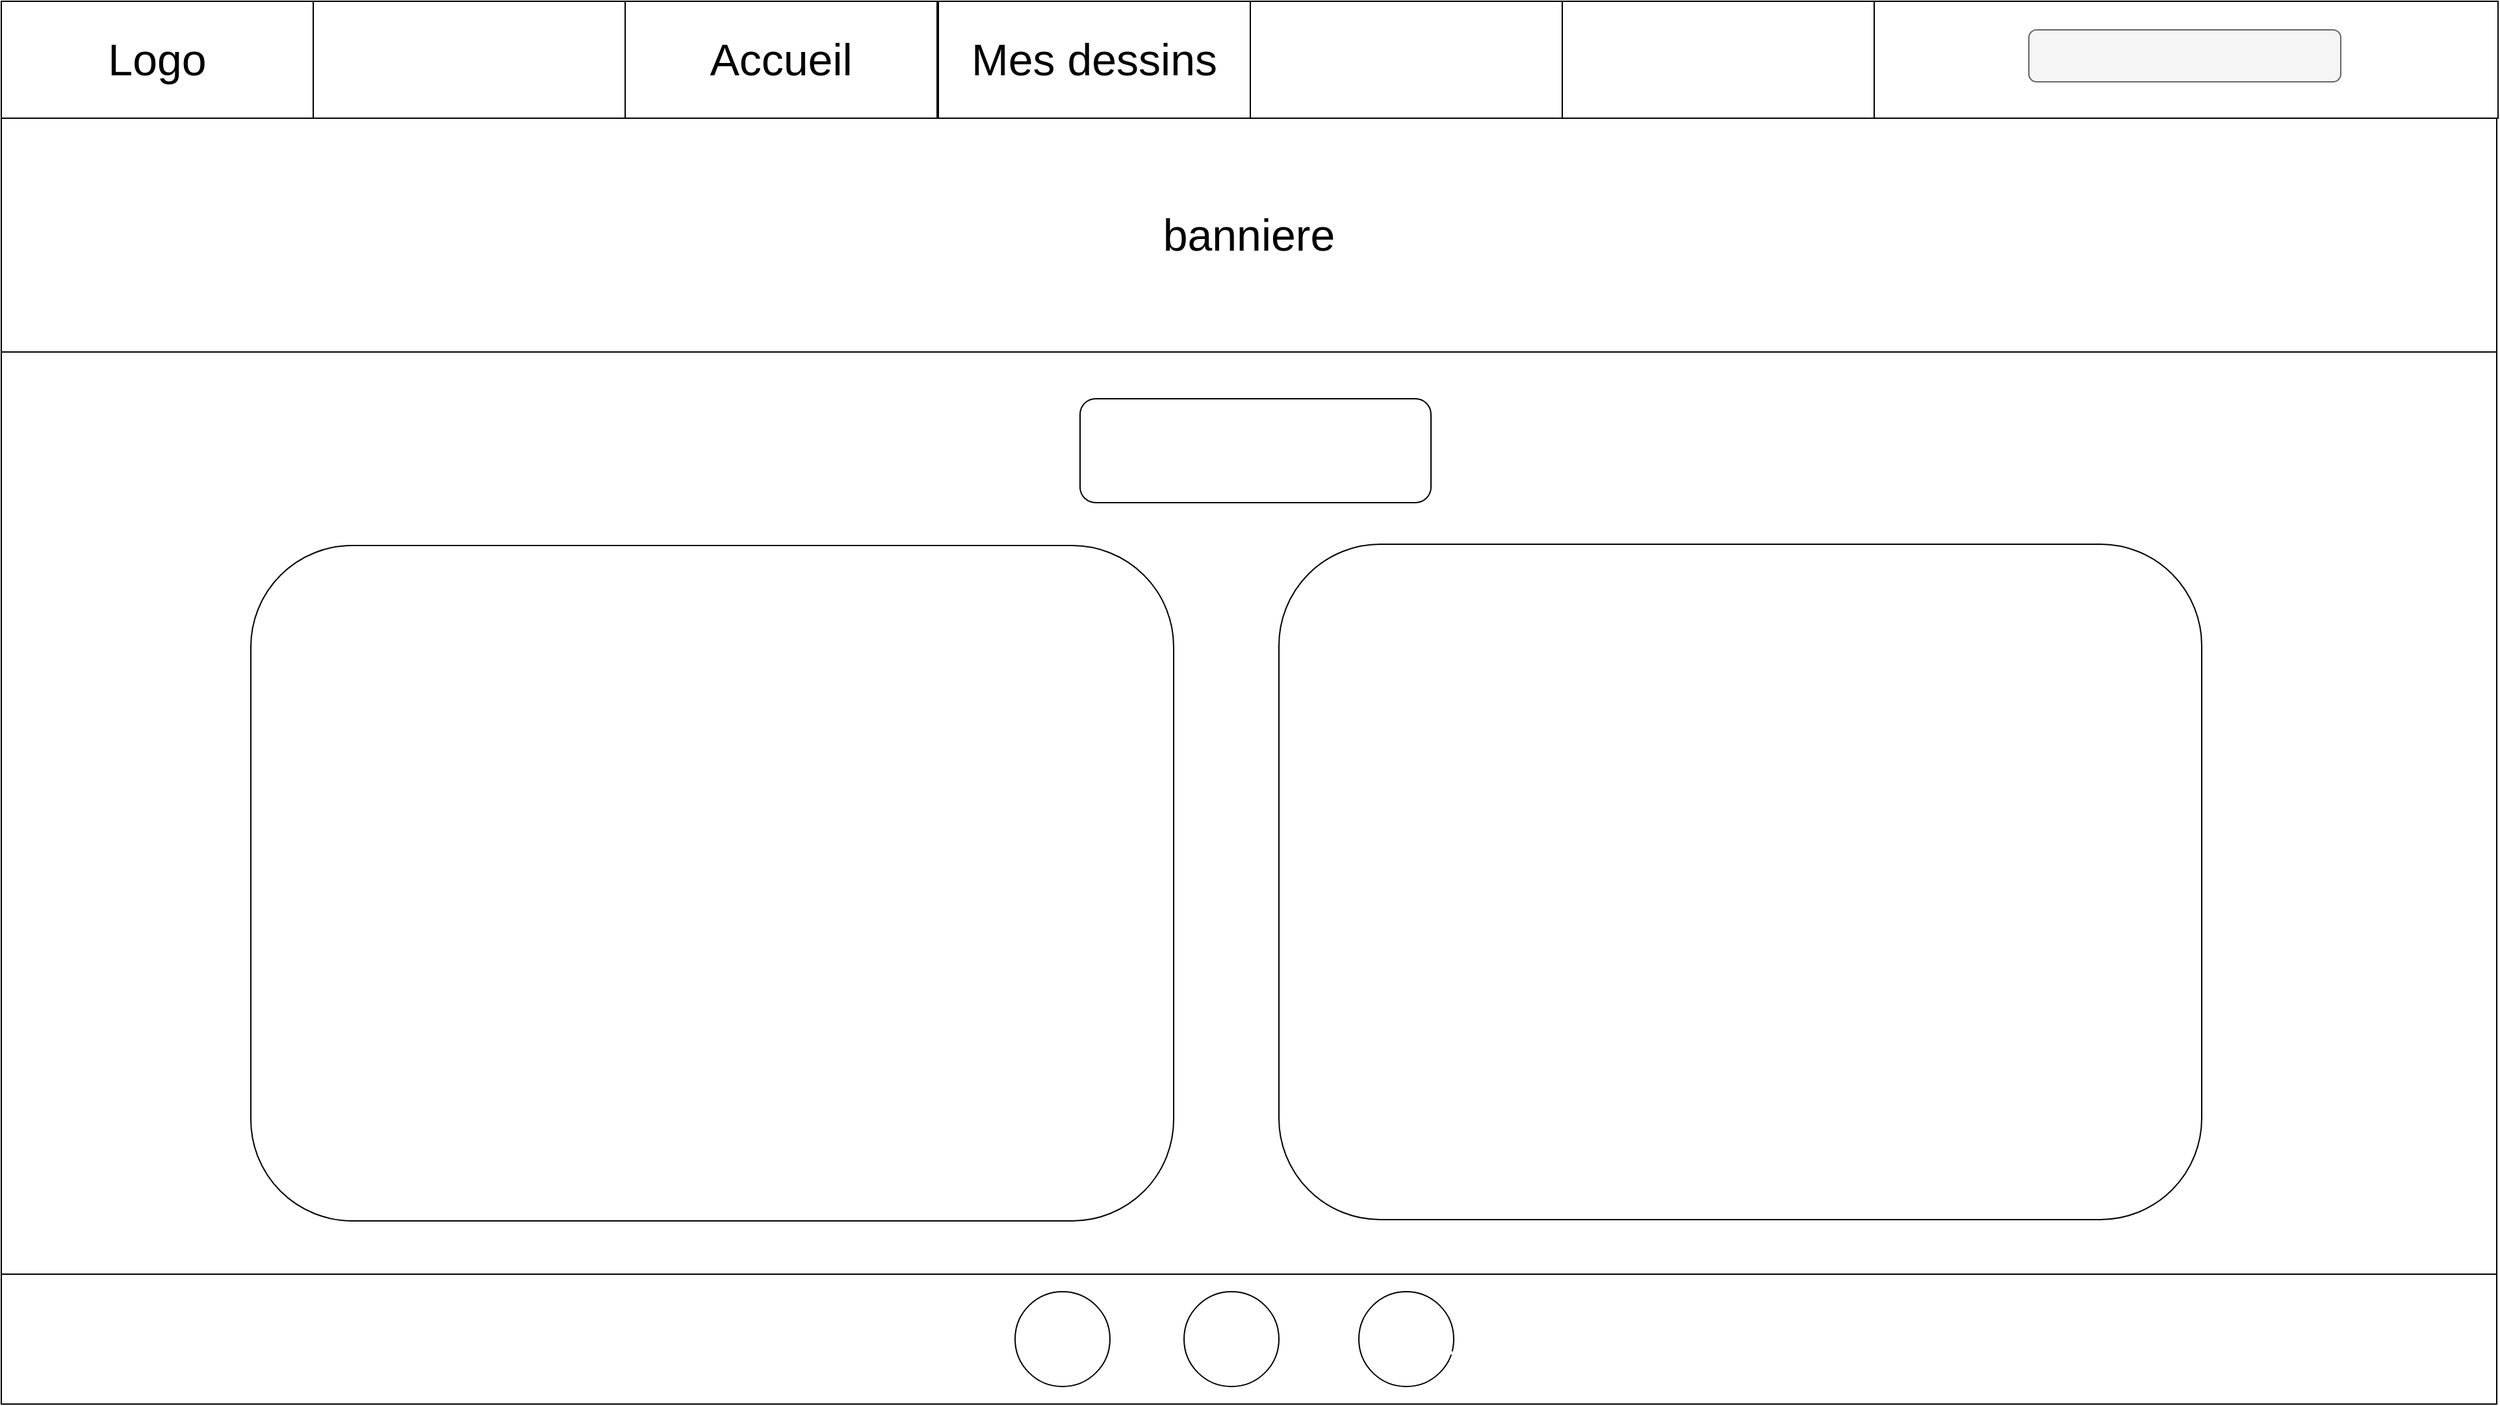 <mxfile>
    <diagram id="JiZkTsV9Cd4sp2n9xe9P" name="Accueil">
        <mxGraphModel dx="3580" dy="2380" grid="1" gridSize="10" guides="1" tooltips="1" connect="1" arrows="1" fold="1" page="1" pageScale="1" pageWidth="850" pageHeight="1100" math="0" shadow="0">
            <root>
                <mxCell id="0"/>
                <mxCell id="1" parent="0"/>
                <mxCell id="Zd2D6xf9cjx6W95vvSJl-23" value="" style="rounded=0;whiteSpace=wrap;html=1;" parent="1" vertex="1">
                    <mxGeometry x="480" width="1920" height="1080" as="geometry"/>
                </mxCell>
                <mxCell id="Zd2D6xf9cjx6W95vvSJl-24" value="" style="rounded=0;whiteSpace=wrap;html=1;" parent="1" vertex="1">
                    <mxGeometry x="480" width="1920" height="90" as="geometry"/>
                </mxCell>
                <mxCell id="Zd2D6xf9cjx6W95vvSJl-25" value="&lt;font style=&quot;font-size: 34px;&quot;&gt;banniere&lt;/font&gt;" style="rounded=0;whiteSpace=wrap;html=1;" parent="1" vertex="1">
                    <mxGeometry x="480" y="90" width="1920" height="180" as="geometry"/>
                </mxCell>
                <mxCell id="Zd2D6xf9cjx6W95vvSJl-28" value="" style="rounded=0;whiteSpace=wrap;html=1;" parent="1" vertex="1">
                    <mxGeometry x="1921" width="480" height="90" as="geometry"/>
                </mxCell>
                <mxCell id="Zd2D6xf9cjx6W95vvSJl-31" value="" style="rounded=0;whiteSpace=wrap;html=1;" parent="1" vertex="1">
                    <mxGeometry x="1441" width="480" height="90" as="geometry"/>
                </mxCell>
                <mxCell id="Zd2D6xf9cjx6W95vvSJl-32" value="" style="rounded=0;whiteSpace=wrap;html=1;" parent="1" vertex="1">
                    <mxGeometry x="480" width="480" height="90" as="geometry"/>
                </mxCell>
                <mxCell id="Zd2D6xf9cjx6W95vvSJl-33" value="&lt;font style=&quot;font-size: 34px;&quot;&gt;Accueil&lt;/font&gt;" style="rounded=0;whiteSpace=wrap;html=1;" parent="1" vertex="1">
                    <mxGeometry x="960" width="240" height="90" as="geometry"/>
                </mxCell>
                <mxCell id="Zd2D6xf9cjx6W95vvSJl-35" value="&lt;div style=&quot;text-align: start;&quot;&gt;&lt;span style=&quot;background-color: initial; font-size: 34px;&quot;&gt;&lt;font color=&quot;#ffffff&quot;&gt;Contact&lt;/font&gt;&lt;/span&gt;&lt;/div&gt;" style="rounded=0;whiteSpace=wrap;html=1;" parent="1" vertex="1">
                    <mxGeometry x="1681" width="240" height="90" as="geometry"/>
                </mxCell>
                <mxCell id="Zd2D6xf9cjx6W95vvSJl-36" value="" style="rounded=0;whiteSpace=wrap;html=1;" parent="1" vertex="1">
                    <mxGeometry x="480" y="980" width="1920" height="100" as="geometry"/>
                </mxCell>
                <mxCell id="Zd2D6xf9cjx6W95vvSJl-37" value="&lt;font style=&quot;font-size: 34px;&quot;&gt;Logo&lt;/font&gt;" style="rounded=0;whiteSpace=wrap;html=1;" parent="1" vertex="1">
                    <mxGeometry x="480" width="240" height="90" as="geometry"/>
                </mxCell>
                <mxCell id="Zd2D6xf9cjx6W95vvSJl-38" value="&lt;font style=&quot;font-size: 34px;&quot;&gt;Mes dessins&lt;/font&gt;" style="rounded=0;whiteSpace=wrap;html=1;" parent="1" vertex="1">
                    <mxGeometry x="1201" width="240" height="90" as="geometry"/>
                </mxCell>
                <mxCell id="Zd2D6xf9cjx6W95vvSJl-39" value="&lt;div style=&quot;text-align: start;&quot;&gt;&lt;font style=&quot;font-size: 34px;&quot; color=&quot;#ffffff&quot;&gt;A propos&lt;/font&gt;&lt;/div&gt;" style="rounded=0;whiteSpace=wrap;html=1;" parent="1" vertex="1">
                    <mxGeometry x="1441" width="240" height="90" as="geometry"/>
                </mxCell>
                <mxCell id="Zd2D6xf9cjx6W95vvSJl-40" value="" style="rounded=1;whiteSpace=wrap;html=1;fontFamily=Helvetica;fontSize=34;fillColor=#f5f5f5;strokeColor=#666666;fontColor=#333333;" parent="1" vertex="1">
                    <mxGeometry x="2040" y="22" width="240" height="40" as="geometry"/>
                </mxCell>
                <mxCell id="Zd2D6xf9cjx6W95vvSJl-42" value="Mon pseudo" style="rounded=1;whiteSpace=wrap;html=1;fontFamily=Helvetica;fontSize=34;fontColor=#FFFFFF;" parent="1" vertex="1">
                    <mxGeometry x="1310" y="306" width="270" height="80" as="geometry"/>
                </mxCell>
                <mxCell id="Zd2D6xf9cjx6W95vvSJl-43" value="Dessin 1" style="rounded=1;whiteSpace=wrap;html=1;fontFamily=Helvetica;fontSize=34;fontColor=#FFFFFF;" parent="1" vertex="1">
                    <mxGeometry x="672" y="419" width="710" height="520" as="geometry"/>
                </mxCell>
                <mxCell id="Zd2D6xf9cjx6W95vvSJl-44" value="Texte d'intro" style="rounded=1;whiteSpace=wrap;html=1;fontFamily=Helvetica;fontSize=34;fontColor=#FFFFFF;" parent="1" vertex="1">
                    <mxGeometry x="1463" y="418" width="710" height="520" as="geometry"/>
                </mxCell>
                <mxCell id="Zd2D6xf9cjx6W95vvSJl-45" value="X" style="ellipse;whiteSpace=wrap;html=1;aspect=fixed;fontFamily=Helvetica;fontSize=34;fontColor=#FFFFFF;" parent="1" vertex="1">
                    <mxGeometry x="1390" y="993.5" width="73" height="73" as="geometry"/>
                </mxCell>
                <mxCell id="Zd2D6xf9cjx6W95vvSJl-46" value="Yout" style="ellipse;whiteSpace=wrap;html=1;aspect=fixed;fontFamily=Helvetica;fontSize=34;fontColor=#FFFFFF;" parent="1" vertex="1">
                    <mxGeometry x="1260" y="993.5" width="73" height="73" as="geometry"/>
                </mxCell>
                <mxCell id="Zd2D6xf9cjx6W95vvSJl-47" value="Insta" style="ellipse;whiteSpace=wrap;html=1;aspect=fixed;fontFamily=Helvetica;fontSize=34;fontColor=#FFFFFF;" parent="1" vertex="1">
                    <mxGeometry x="1524.5" y="993.5" width="73" height="73" as="geometry"/>
                </mxCell>
            </root>
        </mxGraphModel>
    </diagram>
    <diagram id="nYzEwY0iWslm4O0bOGgb" name="A propos">
        <mxGraphModel dx="3178" dy="1785" grid="1" gridSize="10" guides="1" tooltips="1" connect="1" arrows="1" fold="1" page="1" pageScale="1" pageWidth="850" pageHeight="1100" math="0" shadow="0">
            <root>
                <mxCell id="0"/>
                <mxCell id="1" parent="0"/>
                <mxCell id="-VqRpLkx3m11pKRs7FkI-1" value="" style="rounded=0;whiteSpace=wrap;html=1;" parent="1" vertex="1">
                    <mxGeometry x="480" width="1920" height="1080" as="geometry"/>
                </mxCell>
                <mxCell id="-VqRpLkx3m11pKRs7FkI-2" value="" style="rounded=0;whiteSpace=wrap;html=1;" parent="1" vertex="1">
                    <mxGeometry x="480" width="1920" height="90" as="geometry"/>
                </mxCell>
                <mxCell id="-VqRpLkx3m11pKRs7FkI-3" value="&lt;font style=&quot;font-size: 34px;&quot;&gt;banniere&lt;/font&gt;" style="rounded=0;whiteSpace=wrap;html=1;" parent="1" vertex="1">
                    <mxGeometry x="480" y="90" width="1920" height="180" as="geometry"/>
                </mxCell>
                <mxCell id="-VqRpLkx3m11pKRs7FkI-4" value="" style="rounded=0;whiteSpace=wrap;html=1;" parent="1" vertex="1">
                    <mxGeometry x="1921" width="480" height="90" as="geometry"/>
                </mxCell>
                <mxCell id="-VqRpLkx3m11pKRs7FkI-5" value="" style="rounded=0;whiteSpace=wrap;html=1;" parent="1" vertex="1">
                    <mxGeometry x="1441" width="480" height="90" as="geometry"/>
                </mxCell>
                <mxCell id="-VqRpLkx3m11pKRs7FkI-6" value="" style="rounded=0;whiteSpace=wrap;html=1;" parent="1" vertex="1">
                    <mxGeometry x="480" width="480" height="90" as="geometry"/>
                </mxCell>
                <mxCell id="-VqRpLkx3m11pKRs7FkI-7" value="&lt;font style=&quot;font-size: 34px;&quot;&gt;Accueil&lt;/font&gt;" style="rounded=0;whiteSpace=wrap;html=1;" parent="1" vertex="1">
                    <mxGeometry x="960" width="240" height="90" as="geometry"/>
                </mxCell>
                <mxCell id="-VqRpLkx3m11pKRs7FkI-8" value="&lt;div style=&quot;text-align: start;&quot;&gt;&lt;span style=&quot;background-color: initial; font-size: 34px;&quot;&gt;&lt;font color=&quot;#ffffff&quot;&gt;Contact&lt;/font&gt;&lt;/span&gt;&lt;/div&gt;" style="rounded=0;whiteSpace=wrap;html=1;" parent="1" vertex="1">
                    <mxGeometry x="1681" width="240" height="90" as="geometry"/>
                </mxCell>
                <mxCell id="-VqRpLkx3m11pKRs7FkI-9" value="" style="rounded=0;whiteSpace=wrap;html=1;" parent="1" vertex="1">
                    <mxGeometry x="480" y="980" width="1920" height="100" as="geometry"/>
                </mxCell>
                <mxCell id="-VqRpLkx3m11pKRs7FkI-10" value="&lt;font style=&quot;font-size: 34px;&quot;&gt;Logo&lt;/font&gt;" style="rounded=0;whiteSpace=wrap;html=1;" parent="1" vertex="1">
                    <mxGeometry x="480" width="240" height="90" as="geometry"/>
                </mxCell>
                <mxCell id="-VqRpLkx3m11pKRs7FkI-11" value="&lt;font style=&quot;font-size: 34px;&quot;&gt;Mes dessins&lt;/font&gt;" style="rounded=0;whiteSpace=wrap;html=1;" parent="1" vertex="1">
                    <mxGeometry x="1201" width="240" height="90" as="geometry"/>
                </mxCell>
                <mxCell id="-VqRpLkx3m11pKRs7FkI-12" value="&lt;div style=&quot;text-align: start;&quot;&gt;&lt;font style=&quot;font-size: 34px;&quot; color=&quot;#ffffff&quot;&gt;A propos&lt;/font&gt;&lt;/div&gt;" style="rounded=0;whiteSpace=wrap;html=1;" parent="1" vertex="1">
                    <mxGeometry x="1441" width="240" height="90" as="geometry"/>
                </mxCell>
                <mxCell id="-VqRpLkx3m11pKRs7FkI-13" value="" style="rounded=1;whiteSpace=wrap;html=1;fontFamily=Helvetica;fontSize=34;fillColor=#f5f5f5;strokeColor=#666666;fontColor=#333333;" parent="1" vertex="1">
                    <mxGeometry x="2040" y="22" width="240" height="40" as="geometry"/>
                </mxCell>
                <mxCell id="-VqRpLkx3m11pKRs7FkI-14" value="Titre" style="rounded=1;whiteSpace=wrap;html=1;fontFamily=Helvetica;fontSize=34;fontColor=#FFFFFF;" parent="1" vertex="1">
                    <mxGeometry x="1310" y="306" width="270" height="80" as="geometry"/>
                </mxCell>
                <mxCell id="-VqRpLkx3m11pKRs7FkI-17" value="X" style="ellipse;whiteSpace=wrap;html=1;aspect=fixed;fontFamily=Helvetica;fontSize=34;fontColor=#FFFFFF;" parent="1" vertex="1">
                    <mxGeometry x="1403.5" y="993.5" width="73" height="73" as="geometry"/>
                </mxCell>
                <mxCell id="-VqRpLkx3m11pKRs7FkI-18" value="Yout" style="ellipse;whiteSpace=wrap;html=1;aspect=fixed;fontFamily=Helvetica;fontSize=34;fontColor=#FFFFFF;" parent="1" vertex="1">
                    <mxGeometry x="1275" y="993.5" width="73" height="73" as="geometry"/>
                </mxCell>
                <mxCell id="-VqRpLkx3m11pKRs7FkI-19" value="Insta" style="ellipse;whiteSpace=wrap;html=1;aspect=fixed;fontFamily=Helvetica;fontSize=34;fontColor=#FFFFFF;" parent="1" vertex="1">
                    <mxGeometry x="1530" y="993.5" width="73" height="73" as="geometry"/>
                </mxCell>
                <mxCell id="-VqRpLkx3m11pKRs7FkI-22" value="Portrait" style="rounded=1;whiteSpace=wrap;html=1;fontFamily=Helvetica;fontSize=34;fontColor=#FFFFFF;" parent="1" vertex="1">
                    <mxGeometry x="860" y="490" width="350" height="380" as="geometry"/>
                </mxCell>
                <mxCell id="-VqRpLkx3m11pKRs7FkI-23" value="Biographie" style="rounded=1;whiteSpace=wrap;html=1;fontFamily=Helvetica;fontSize=34;fontColor=#FFFFFF;" parent="1" vertex="1">
                    <mxGeometry x="1280" y="490" width="740" height="380" as="geometry"/>
                </mxCell>
            </root>
        </mxGraphModel>
    </diagram>
    <diagram id="DCoeVQXhR4RaEVbjA3m_" name="Mes dessins">
        <mxGraphModel dx="3178" dy="1785" grid="1" gridSize="10" guides="1" tooltips="1" connect="1" arrows="1" fold="1" page="1" pageScale="1" pageWidth="850" pageHeight="1100" math="0" shadow="0">
            <root>
                <mxCell id="0"/>
                <mxCell id="1" parent="0"/>
                <mxCell id="fdgskjk4JKg4CGUPf6Lo-1" value="" style="rounded=0;whiteSpace=wrap;html=1;" parent="1" vertex="1">
                    <mxGeometry x="480" width="1920" height="1080" as="geometry"/>
                </mxCell>
                <mxCell id="fdgskjk4JKg4CGUPf6Lo-2" value="" style="rounded=0;whiteSpace=wrap;html=1;" parent="1" vertex="1">
                    <mxGeometry x="480" width="1920" height="90" as="geometry"/>
                </mxCell>
                <mxCell id="fdgskjk4JKg4CGUPf6Lo-3" value="&lt;font style=&quot;font-size: 34px;&quot;&gt;banniere&lt;/font&gt;" style="rounded=0;whiteSpace=wrap;html=1;" parent="1" vertex="1">
                    <mxGeometry x="480" y="90" width="1920" height="180" as="geometry"/>
                </mxCell>
                <mxCell id="fdgskjk4JKg4CGUPf6Lo-4" value="" style="rounded=0;whiteSpace=wrap;html=1;" parent="1" vertex="1">
                    <mxGeometry x="1921" width="480" height="90" as="geometry"/>
                </mxCell>
                <mxCell id="fdgskjk4JKg4CGUPf6Lo-5" value="" style="rounded=0;whiteSpace=wrap;html=1;" parent="1" vertex="1">
                    <mxGeometry x="1441" width="480" height="90" as="geometry"/>
                </mxCell>
                <mxCell id="fdgskjk4JKg4CGUPf6Lo-6" value="" style="rounded=0;whiteSpace=wrap;html=1;" parent="1" vertex="1">
                    <mxGeometry x="480" width="480" height="90" as="geometry"/>
                </mxCell>
                <mxCell id="fdgskjk4JKg4CGUPf6Lo-7" value="&lt;font style=&quot;font-size: 34px;&quot;&gt;Accueil&lt;/font&gt;" style="rounded=0;whiteSpace=wrap;html=1;" parent="1" vertex="1">
                    <mxGeometry x="960" width="240" height="90" as="geometry"/>
                </mxCell>
                <mxCell id="fdgskjk4JKg4CGUPf6Lo-8" value="&lt;div style=&quot;text-align: start;&quot;&gt;&lt;span style=&quot;background-color: initial; font-size: 34px;&quot;&gt;&lt;font color=&quot;#ffffff&quot;&gt;Contact&lt;/font&gt;&lt;/span&gt;&lt;/div&gt;" style="rounded=0;whiteSpace=wrap;html=1;" parent="1" vertex="1">
                    <mxGeometry x="1681" width="240" height="90" as="geometry"/>
                </mxCell>
                <mxCell id="fdgskjk4JKg4CGUPf6Lo-9" value="" style="rounded=0;whiteSpace=wrap;html=1;" parent="1" vertex="1">
                    <mxGeometry x="480" y="980" width="1920" height="100" as="geometry"/>
                </mxCell>
                <mxCell id="fdgskjk4JKg4CGUPf6Lo-10" value="&lt;font style=&quot;font-size: 34px;&quot;&gt;Logo&lt;/font&gt;" style="rounded=0;whiteSpace=wrap;html=1;" parent="1" vertex="1">
                    <mxGeometry x="480" width="240" height="90" as="geometry"/>
                </mxCell>
                <mxCell id="fdgskjk4JKg4CGUPf6Lo-11" value="&lt;font style=&quot;font-size: 34px;&quot;&gt;Mes dessins&lt;/font&gt;" style="rounded=0;whiteSpace=wrap;html=1;" parent="1" vertex="1">
                    <mxGeometry x="1201" width="240" height="90" as="geometry"/>
                </mxCell>
                <mxCell id="fdgskjk4JKg4CGUPf6Lo-12" value="&lt;div style=&quot;text-align: start;&quot;&gt;&lt;font style=&quot;font-size: 34px;&quot; color=&quot;#ffffff&quot;&gt;A propos&lt;/font&gt;&lt;/div&gt;" style="rounded=0;whiteSpace=wrap;html=1;" parent="1" vertex="1">
                    <mxGeometry x="1441" width="240" height="90" as="geometry"/>
                </mxCell>
                <mxCell id="fdgskjk4JKg4CGUPf6Lo-13" value="" style="rounded=1;whiteSpace=wrap;html=1;fontFamily=Helvetica;fontSize=34;fillColor=#f5f5f5;strokeColor=#666666;fontColor=#333333;" parent="1" vertex="1">
                    <mxGeometry x="2040" y="22" width="240" height="40" as="geometry"/>
                </mxCell>
                <mxCell id="fdgskjk4JKg4CGUPf6Lo-14" value="Mes dessins" style="rounded=1;whiteSpace=wrap;html=1;fontFamily=Helvetica;fontSize=34;fontColor=#FFFFFF;" parent="1" vertex="1">
                    <mxGeometry x="1310" y="306" width="270" height="80" as="geometry"/>
                </mxCell>
                <mxCell id="fdgskjk4JKg4CGUPf6Lo-15" value="X" style="ellipse;whiteSpace=wrap;html=1;aspect=fixed;fontFamily=Helvetica;fontSize=34;fontColor=#FFFFFF;" parent="1" vertex="1">
                    <mxGeometry x="1403.5" y="993.5" width="73" height="73" as="geometry"/>
                </mxCell>
                <mxCell id="fdgskjk4JKg4CGUPf6Lo-16" value="Yout" style="ellipse;whiteSpace=wrap;html=1;aspect=fixed;fontFamily=Helvetica;fontSize=34;fontColor=#FFFFFF;" parent="1" vertex="1">
                    <mxGeometry x="1275" y="993.5" width="73" height="73" as="geometry"/>
                </mxCell>
                <mxCell id="fdgskjk4JKg4CGUPf6Lo-17" value="Insta" style="ellipse;whiteSpace=wrap;html=1;aspect=fixed;fontFamily=Helvetica;fontSize=34;fontColor=#FFFFFF;" parent="1" vertex="1">
                    <mxGeometry x="1530" y="993.5" width="73" height="73" as="geometry"/>
                </mxCell>
                <mxCell id="fdgskjk4JKg4CGUPf6Lo-18" value="&lt;span style=&quot;background-color: rgb(24, 20, 29);&quot;&gt;Dessin 1&lt;/span&gt;" style="rounded=1;whiteSpace=wrap;html=1;fontFamily=Helvetica;fontSize=34;fontColor=#FFFFFF;" parent="1" vertex="1">
                    <mxGeometry x="620" y="490" width="350" height="380" as="geometry"/>
                </mxCell>
                <mxCell id="fdgskjk4JKg4CGUPf6Lo-39" value="Dessin 2" style="rounded=1;whiteSpace=wrap;html=1;fontFamily=Helvetica;fontSize=34;fontColor=#FFFFFF;" parent="1" vertex="1">
                    <mxGeometry x="1050" y="490" width="350" height="380" as="geometry"/>
                </mxCell>
                <mxCell id="fdgskjk4JKg4CGUPf6Lo-40" value="Dessin 3" style="rounded=1;whiteSpace=wrap;html=1;fontFamily=Helvetica;fontSize=34;fontColor=#FFFFFF;" parent="1" vertex="1">
                    <mxGeometry x="1480" y="490" width="350" height="380" as="geometry"/>
                </mxCell>
                <mxCell id="fdgskjk4JKg4CGUPf6Lo-41" value="Dessin 4" style="rounded=1;whiteSpace=wrap;html=1;fontFamily=Helvetica;fontSize=34;fontColor=#FFFFFF;" parent="1" vertex="1">
                    <mxGeometry x="1910" y="490" width="350" height="380" as="geometry"/>
                </mxCell>
                <mxCell id="rJYGQ0074Cmbm0hILJFJ-2" value="&lt;span style=&quot;background-color: rgb(24, 20, 29);&quot;&gt;Titre 1&lt;/span&gt;" style="rounded=1;whiteSpace=wrap;html=1;labelBackgroundColor=#000000;fontFamily=Helvetica;fontSize=34;fontColor=#FFFFFF;" parent="1" vertex="1">
                    <mxGeometry x="620" y="800" width="350" height="70" as="geometry"/>
                </mxCell>
                <mxCell id="rJYGQ0074Cmbm0hILJFJ-4" value="&lt;span style=&quot;background-color: rgb(24, 20, 29);&quot;&gt;Titre 2&lt;/span&gt;" style="rounded=1;whiteSpace=wrap;html=1;labelBackgroundColor=#000000;fontFamily=Helvetica;fontSize=34;fontColor=#FFFFFF;" parent="1" vertex="1">
                    <mxGeometry x="1050" y="800" width="350" height="70" as="geometry"/>
                </mxCell>
                <mxCell id="rJYGQ0074Cmbm0hILJFJ-5" value="&lt;span style=&quot;background-color: rgb(24, 20, 29);&quot;&gt;Titre 3&lt;/span&gt;" style="rounded=1;whiteSpace=wrap;html=1;labelBackgroundColor=#000000;fontFamily=Helvetica;fontSize=34;fontColor=#FFFFFF;" parent="1" vertex="1">
                    <mxGeometry x="1480" y="801" width="350" height="70" as="geometry"/>
                </mxCell>
                <mxCell id="rJYGQ0074Cmbm0hILJFJ-6" value="&lt;span style=&quot;background-color: rgb(24, 20, 29);&quot;&gt;Titre 4&lt;/span&gt;" style="rounded=1;whiteSpace=wrap;html=1;labelBackgroundColor=#000000;fontFamily=Helvetica;fontSize=34;fontColor=#FFFFFF;" parent="1" vertex="1">
                    <mxGeometry x="1910" y="800" width="350" height="70" as="geometry"/>
                </mxCell>
            </root>
        </mxGraphModel>
    </diagram>
    <diagram id="foS17f--ceaNAkSFdTy1" name="Contact">
        <mxGraphModel dx="4296" dy="2856" grid="1" gridSize="10" guides="1" tooltips="1" connect="1" arrows="1" fold="1" page="1" pageScale="1" pageWidth="850" pageHeight="1100" math="0" shadow="0">
            <root>
                <mxCell id="0"/>
                <mxCell id="1" parent="0"/>
                <mxCell id="l3rOWVaMGn-UcvvoyBzA-1" value="" style="rounded=0;whiteSpace=wrap;html=1;fontFamily=Helvetica;fontSize=34;fontColor=#FFFFFF;" parent="1" vertex="1">
                    <mxGeometry x="300" y="70" width="1920" height="1080" as="geometry"/>
                </mxCell>
                <mxCell id="l3rOWVaMGn-UcvvoyBzA-2" value="" style="rounded=1;whiteSpace=wrap;html=1;fontFamily=Helvetica;fontSize=34;fontColor=#FFFFFF;" parent="1" vertex="1">
                    <mxGeometry x="930" y="210" width="690" height="760" as="geometry"/>
                </mxCell>
                <mxCell id="l3rOWVaMGn-UcvvoyBzA-3" value="votre message" style="rounded=1;whiteSpace=wrap;html=1;fontFamily=Helvetica;fontSize=34;fillColor=#f5f5f5;strokeColor=#666666;fontColor=#999999;" parent="1" vertex="1">
                    <mxGeometry x="1020" y="540" width="510" height="266" as="geometry"/>
                </mxCell>
                <mxCell id="l3rOWVaMGn-UcvvoyBzA-5" value="Envoyer" style="rounded=1;whiteSpace=wrap;html=1;fontFamily=Helvetica;fontSize=34;fillColor=#f5f5f5;gradientColor=#b3b3b3;strokeColor=#666666;fontColor=#000000;" parent="1" vertex="1">
                    <mxGeometry x="1162" y="859" width="230" height="60" as="geometry"/>
                </mxCell>
                <mxCell id="YX9WD-DOTC2JUvmNDKlZ-1" value="votre adresse mail" style="rounded=1;whiteSpace=wrap;html=1;fontFamily=Helvetica;fontSize=34;fillColor=#f5f5f5;strokeColor=#666666;fontColor=#999999;" parent="1" vertex="1">
                    <mxGeometry x="1021" y="413" width="510" height="72" as="geometry"/>
                </mxCell>
                <mxCell id="YX9WD-DOTC2JUvmNDKlZ-2" value="votre nom" style="rounded=1;whiteSpace=wrap;html=1;fontFamily=Helvetica;fontSize=34;fillColor=#f5f5f5;strokeColor=#666666;fontColor=#999999;" parent="1" vertex="1">
                    <mxGeometry x="1021" y="280" width="510" height="72" as="geometry"/>
                </mxCell>
            </root>
        </mxGraphModel>
    </diagram>
    <diagram id="FMFFCSoU317ZHarJq17Y" name="Menu Mob">
        <mxGraphModel dx="1271" dy="714" grid="1" gridSize="10" guides="1" tooltips="1" connect="1" arrows="1" fold="1" page="1" pageScale="1" pageWidth="850" pageHeight="1100" math="0" shadow="0">
            <root>
                <mxCell id="0"/>
                <mxCell id="1" parent="0"/>
                <mxCell id="bvuGToG_ZvoEfWSOqEzs-1" value="&lt;font color=&quot;#ffffff&quot;&gt;Accueil&lt;br&gt;&lt;br&gt;Mes dessins&lt;br&gt;&lt;br&gt;A propos&lt;br&gt;&lt;br&gt;Contact&lt;br&gt;&lt;/font&gt;" style="rounded=1;whiteSpace=wrap;html=1;fontColor=#B3B3B3;" parent="1" vertex="1">
                    <mxGeometry x="100" width="160" height="320" as="geometry"/>
                </mxCell>
                <mxCell id="xz-QGcUctc-CXHM8iepC-2" value="" style="shape=sumEllipse;perimeter=ellipsePerimeter;whiteSpace=wrap;html=1;backgroundOutline=1;fontColor=#B3B3B3;" parent="1" vertex="1">
                    <mxGeometry x="232" y="17" width="10" height="10" as="geometry"/>
                </mxCell>
            </root>
        </mxGraphModel>
    </diagram>
    <diagram id="kzp79rHYT-cnC8je7mDC" name="Accueil Mob">
        <mxGraphModel dx="1271" dy="714" grid="1" gridSize="10" guides="1" tooltips="1" connect="1" arrows="1" fold="1" page="1" pageScale="1" pageWidth="850" pageHeight="1100" math="0" shadow="0">
            <root>
                <mxCell id="0"/>
                <mxCell id="1" parent="0"/>
                <mxCell id="20xgwCRgzRJ6y-B6tIAq-1" value="" style="rounded=1;whiteSpace=wrap;html=1;fontColor=#B3B3B3;" parent="1" vertex="1">
                    <mxGeometry x="100" width="160" height="320" as="geometry"/>
                </mxCell>
                <mxCell id="20xgwCRgzRJ6y-B6tIAq-2" value="" style="line;strokeWidth=2;html=1;fontColor=#B3B3B3;" parent="1" vertex="1">
                    <mxGeometry x="220" y="20" width="20" height="10" as="geometry"/>
                </mxCell>
                <mxCell id="20xgwCRgzRJ6y-B6tIAq-3" value="" style="line;strokeWidth=2;html=1;fontColor=#B3B3B3;" parent="1" vertex="1">
                    <mxGeometry x="220" y="26" width="20" height="10" as="geometry"/>
                </mxCell>
                <mxCell id="20xgwCRgzRJ6y-B6tIAq-4" value="" style="line;strokeWidth=2;html=1;fontColor=#B3B3B3;" parent="1" vertex="1">
                    <mxGeometry x="220" y="32" width="20" height="10" as="geometry"/>
                </mxCell>
                <mxCell id="fCZnUZGQv2WL_fo2daW4-2" value="" style="line;strokeWidth=2;html=1;fontColor=#B3B3B3;" parent="1" vertex="1">
                    <mxGeometry x="100" y="57" width="160" height="10" as="geometry"/>
                </mxCell>
                <mxCell id="EQp_aSYTibUBiI_BhYKa-1" value="Dessin 1" style="shape=ext;double=1;rounded=1;whiteSpace=wrap;html=1;fontColor=#B3B3B3;" parent="1" vertex="1">
                    <mxGeometry x="120" y="103" width="120" height="100" as="geometry"/>
                </mxCell>
                <mxCell id="EQp_aSYTibUBiI_BhYKa-2" value="Texte de présentation" style="shape=ext;double=1;rounded=1;whiteSpace=wrap;html=1;fontColor=#B3B3B3;" parent="1" vertex="1">
                    <mxGeometry x="120" y="212" width="120" height="100" as="geometry"/>
                </mxCell>
                <mxCell id="EQp_aSYTibUBiI_BhYKa-3" value="Mon pseudo" style="shape=ext;double=1;rounded=1;whiteSpace=wrap;html=1;fontColor=#B3B3B3;" parent="1" vertex="1">
                    <mxGeometry x="130" y="71" width="100" height="23" as="geometry"/>
                </mxCell>
            </root>
        </mxGraphModel>
    </diagram>
    <diagram id="sxYmBAgIlNA72c7F2JwN" name="Mes dessins Mob">
        <mxGraphModel dx="1271" dy="714" grid="1" gridSize="10" guides="1" tooltips="1" connect="1" arrows="1" fold="1" page="1" pageScale="1" pageWidth="850" pageHeight="1100" math="0" shadow="0">
            <root>
                <mxCell id="0"/>
                <mxCell id="1" parent="0"/>
                <mxCell id="uEvhhuJmRJdjk5uPJ569-1" value="" style="rounded=1;whiteSpace=wrap;html=1;fontColor=#B3B3B3;" parent="1" vertex="1">
                    <mxGeometry x="100" width="160" height="320" as="geometry"/>
                </mxCell>
                <mxCell id="uEvhhuJmRJdjk5uPJ569-2" value="" style="line;strokeWidth=2;html=1;fontColor=#B3B3B3;" parent="1" vertex="1">
                    <mxGeometry x="220" y="20" width="20" height="10" as="geometry"/>
                </mxCell>
                <mxCell id="uEvhhuJmRJdjk5uPJ569-3" value="" style="line;strokeWidth=2;html=1;fontColor=#B3B3B3;" parent="1" vertex="1">
                    <mxGeometry x="220" y="26" width="20" height="10" as="geometry"/>
                </mxCell>
                <mxCell id="uEvhhuJmRJdjk5uPJ569-4" value="" style="line;strokeWidth=2;html=1;fontColor=#B3B3B3;" parent="1" vertex="1">
                    <mxGeometry x="220" y="32" width="20" height="10" as="geometry"/>
                </mxCell>
                <mxCell id="uEvhhuJmRJdjk5uPJ569-5" value="" style="line;strokeWidth=2;html=1;fontColor=#B3B3B3;" parent="1" vertex="1">
                    <mxGeometry x="100" y="57" width="160" height="10" as="geometry"/>
                </mxCell>
                <mxCell id="uEvhhuJmRJdjk5uPJ569-6" value="Dessin 1" style="shape=ext;double=1;rounded=1;whiteSpace=wrap;html=1;fontColor=#B3B3B3;" parent="1" vertex="1">
                    <mxGeometry x="120" y="103" width="120" height="100" as="geometry"/>
                </mxCell>
                <mxCell id="uEvhhuJmRJdjk5uPJ569-7" value="Dessin 2" style="shape=ext;double=1;rounded=1;whiteSpace=wrap;html=1;fontColor=#B3B3B3;" parent="1" vertex="1">
                    <mxGeometry x="120" y="212" width="120" height="100" as="geometry"/>
                </mxCell>
                <mxCell id="uEvhhuJmRJdjk5uPJ569-8" value="Mes dessins" style="shape=ext;double=1;rounded=1;whiteSpace=wrap;html=1;fontColor=#B3B3B3;" parent="1" vertex="1">
                    <mxGeometry x="130" y="71" width="100" height="23" as="geometry"/>
                </mxCell>
                <mxCell id="uEvhhuJmRJdjk5uPJ569-9" value="Titre 1" style="shape=ext;double=1;rounded=1;whiteSpace=wrap;html=1;fontColor=#B3B3B3;" parent="1" vertex="1">
                    <mxGeometry x="120" y="173" width="120" height="30" as="geometry"/>
                </mxCell>
                <mxCell id="uEvhhuJmRJdjk5uPJ569-10" value="Titre 2" style="shape=ext;double=1;rounded=1;whiteSpace=wrap;html=1;fontColor=#B3B3B3;" parent="1" vertex="1">
                    <mxGeometry x="120" y="283" width="120" height="30" as="geometry"/>
                </mxCell>
            </root>
        </mxGraphModel>
    </diagram>
    <diagram id="J3nzuUybtAEIxI6cRhAR" name="Contact Mob">
        <mxGraphModel dx="1924" dy="714" grid="1" gridSize="10" guides="1" tooltips="1" connect="1" arrows="1" fold="1" page="1" pageScale="1" pageWidth="850" pageHeight="1100" math="0" shadow="0">
            <root>
                <mxCell id="0"/>
                <mxCell id="1" parent="0"/>
                <mxCell id="JQrSgF6-e7DIGjA3JyvI-1" value="" style="rounded=1;whiteSpace=wrap;html=1;fontColor=#B3B3B3;" parent="1" vertex="1">
                    <mxGeometry x="-244" y="5" width="160" height="320" as="geometry"/>
                </mxCell>
                <mxCell id="k87ZRkdlIdLVh_D4hHTx-2" value="" style="shape=ext;double=1;rounded=1;whiteSpace=wrap;html=1;fontColor=#B3B3B3;" parent="1" vertex="1">
                    <mxGeometry x="-234" y="20" width="140" height="280" as="geometry"/>
                </mxCell>
                <mxCell id="k87ZRkdlIdLVh_D4hHTx-3" value="&lt;font color=&quot;#b3b3b3&quot;&gt;ton message&lt;/font&gt;" style="rounded=1;whiteSpace=wrap;html=1;fillColor=#e1d5e7;strokeColor=#9673a6;" parent="1" vertex="1">
                    <mxGeometry x="-224" y="110" width="120" height="80" as="geometry"/>
                </mxCell>
                <mxCell id="k87ZRkdlIdLVh_D4hHTx-5" value="&lt;font color=&quot;#000000&quot;&gt;Envoyer&lt;/font&gt;" style="rounded=1;whiteSpace=wrap;html=1;fillColor=#e1d5e7;strokeColor=#9673a6;" parent="1" vertex="1">
                    <mxGeometry x="-204" y="204" width="80" height="20" as="geometry"/>
                </mxCell>
                <mxCell id="k1-leDyu-M4DRZlSaJwN-1" value="" style="shape=sumEllipse;perimeter=ellipsePerimeter;whiteSpace=wrap;html=1;backgroundOutline=1;fontColor=#B3B3B3;" parent="1" vertex="1">
                    <mxGeometry x="-118" y="34" width="10" height="10" as="geometry"/>
                </mxCell>
            </root>
        </mxGraphModel>
    </diagram>
</mxfile>